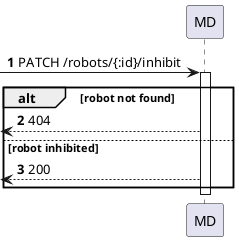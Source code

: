 @startuml
autonumber

participant "MD" as mdr

[-> mdr : PATCH /robots/{:id}/inhibit

activate mdr
    ' alt unkown user
    '     mdr --> actor : 401: Unauthorized
    ' else user not autorized
    '     mdr --> actor : 403: Forbidden
    ' else user authorized
        alt robot not found
            [<-- mdr : 404
        else robot inhibited
            [<-- mdr : 200
        end
    ' end
deactivate mdr


@enduml
